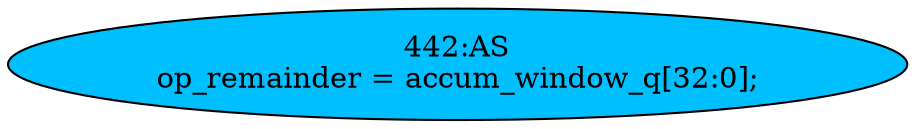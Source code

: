 strict digraph "" {
	node [label="\N"];
	"442:AS"	 [ast="<pyverilog.vparser.ast.Assign object at 0x7f65ee970790>",
		def_var="['op_remainder']",
		fillcolor=deepskyblue,
		label="442:AS
op_remainder = accum_window_q[32:0];",
		statements="[]",
		style=filled,
		typ=Assign,
		use_var="['accum_window_q']"];
}
